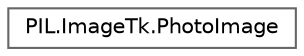 digraph "Graphical Class Hierarchy"
{
 // LATEX_PDF_SIZE
  bgcolor="transparent";
  edge [fontname=Helvetica,fontsize=10,labelfontname=Helvetica,labelfontsize=10];
  node [fontname=Helvetica,fontsize=10,shape=box,height=0.2,width=0.4];
  rankdir="LR";
  Node0 [id="Node000000",label="PIL.ImageTk.PhotoImage",height=0.2,width=0.4,color="grey40", fillcolor="white", style="filled",URL="$d2/dbd/classPIL_1_1ImageTk_1_1PhotoImage.html",tooltip=" "];
}
